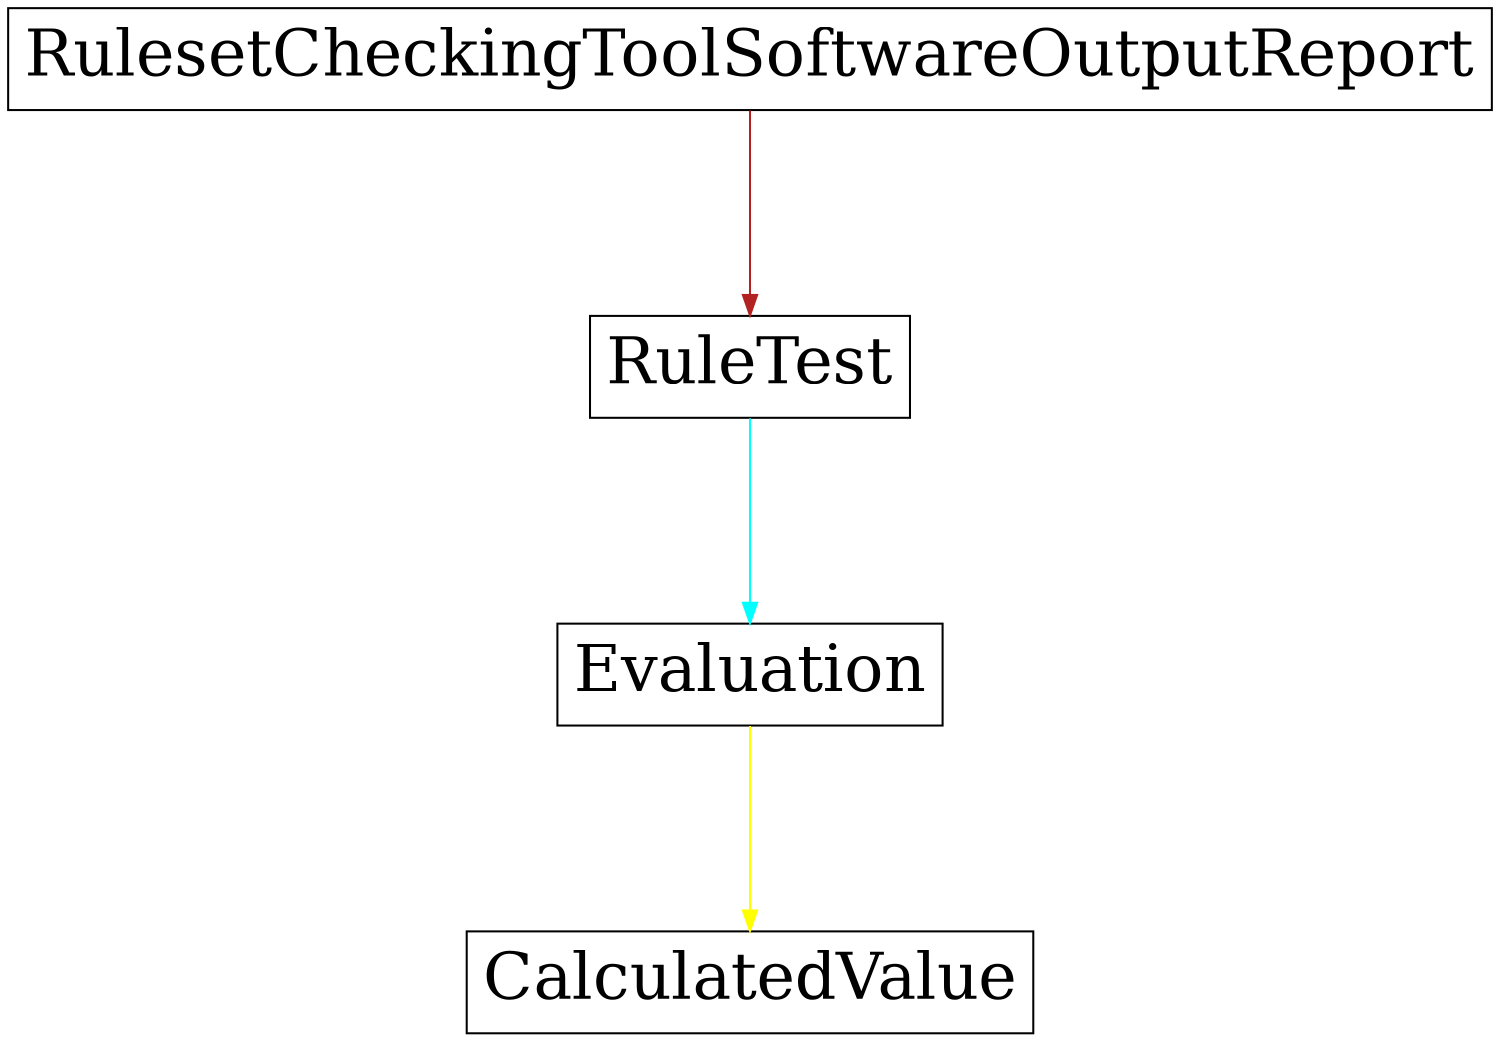 digraph G {
    size="10, 10";
    ranksep="1.4";
  RulesetCheckingToolSoftwareOutputReport -> RuleTest [color="firebrick"]
  RulesetCheckingToolSoftwareOutputReport[fontsize="32" shape="box" height="0.7"]
  RuleTest[fontsize="32" shape="box" height="0.7"]
  RuleTest -> Evaluation [color="cyan"]
  Evaluation[fontsize="32" shape="box" height="0.7"]
  Evaluation -> CalculatedValue [color="yellow"]
  CalculatedValue[fontsize="32" shape="box" height="0.7"]
}
